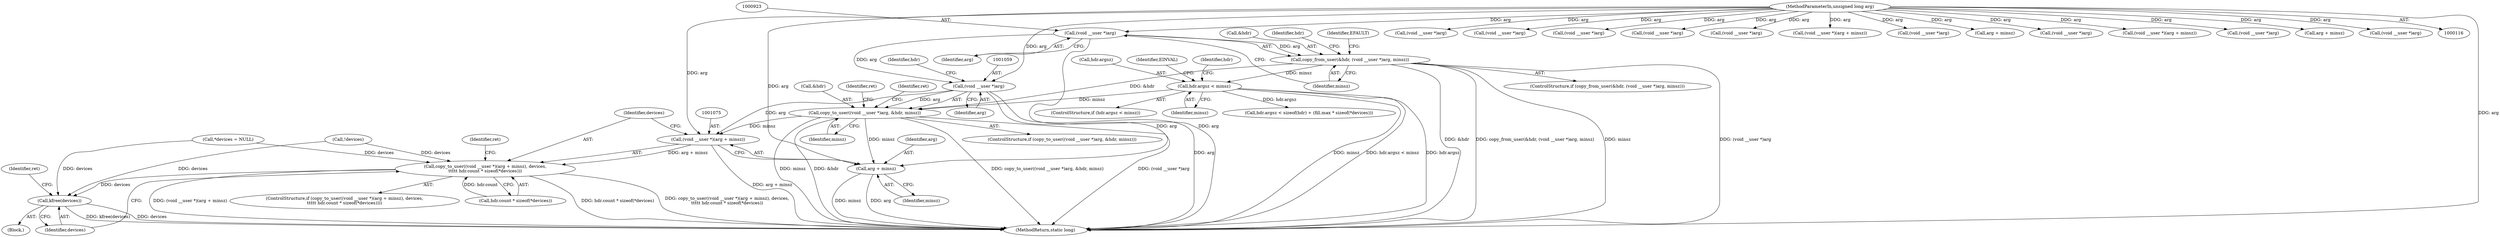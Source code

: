 digraph "0_linux_05692d7005a364add85c6e25a6c4447ce08f913a@API" {
"1001057" [label="(Call,copy_to_user((void __user *)arg, &hdr, minsz))"];
"1001058" [label="(Call,(void __user *)arg)"];
"1000922" [label="(Call,(void __user *)arg)"];
"1000119" [label="(MethodParameterIn,unsigned long arg)"];
"1000919" [label="(Call,copy_from_user(&hdr, (void __user *)arg, minsz))"];
"1000930" [label="(Call,hdr.argsz < minsz)"];
"1001074" [label="(Call,(void __user *)(arg + minsz))"];
"1001073" [label="(Call,copy_to_user((void __user *)(arg + minsz), devices,\n\t\t\t\t\t hdr.count * sizeof(*devices)))"];
"1001091" [label="(Call,kfree(devices))"];
"1001076" [label="(Call,arg + minsz)"];
"1000716" [label="(Call,(void __user *)arg)"];
"1000918" [label="(ControlStructure,if (copy_from_user(&hdr, (void __user *)arg, minsz)))"];
"1000928" [label="(Identifier,EFAULT)"];
"1001091" [label="(Call,kfree(devices))"];
"1001077" [label="(Identifier,arg)"];
"1000907" [label="(Call,*devices = NULL)"];
"1001079" [label="(Identifier,devices)"];
"1000931" [label="(Call,hdr.argsz)"];
"1001078" [label="(Identifier,minsz)"];
"1000609" [label="(Call,(void __user *)arg)"];
"1000929" [label="(ControlStructure,if (hdr.argsz < minsz))"];
"1000686" [label="(Call,(void __user *)arg)"];
"1001122" [label="(Call,(void __user *)arg)"];
"1000136" [label="(Call,(void __user *)arg)"];
"1000901" [label="(Block,)"];
"1000937" [label="(Identifier,EINVAL)"];
"1001057" [label="(Call,copy_to_user((void __user *)arg, &hdr, minsz))"];
"1000920" [label="(Call,&hdr)"];
"1000940" [label="(Identifier,hdr)"];
"1001094" [label="(Identifier,ret)"];
"1001380" [label="(MethodReturn,static long)"];
"1000832" [label="(Call,(void __user *)(arg + minsz))"];
"1001058" [label="(Call,(void __user *)arg)"];
"1000119" [label="(MethodParameterIn,unsigned long arg)"];
"1000934" [label="(Identifier,minsz)"];
"1001074" [label="(Call,(void __user *)(arg + minsz))"];
"1001070" [label="(Identifier,ret)"];
"1000589" [label="(Call,(void __user *)arg)"];
"1001073" [label="(Call,copy_to_user((void __user *)(arg + minsz), devices,\n\t\t\t\t\t hdr.count * sizeof(*devices)))"];
"1001072" [label="(ControlStructure,if (copy_to_user((void __user *)(arg + minsz), devices,\n\t\t\t\t\t hdr.count * sizeof(*devices))))"];
"1001060" [label="(Identifier,arg)"];
"1001056" [label="(ControlStructure,if (copy_to_user((void __user *)arg, &hdr, minsz)))"];
"1001092" [label="(Identifier,devices)"];
"1001080" [label="(Call,hdr.count * sizeof(*devices))"];
"1000834" [label="(Call,arg + minsz)"];
"1000557" [label="(Call,(void __user *)arg)"];
"1001229" [label="(Call,(void __user *)(arg + minsz))"];
"1000212" [label="(Call,(void __user *)arg)"];
"1000925" [label="(Identifier,minsz)"];
"1001231" [label="(Call,arg + minsz)"];
"1001088" [label="(Identifier,ret)"];
"1000930" [label="(Call,hdr.argsz < minsz)"];
"1001062" [label="(Identifier,hdr)"];
"1001061" [label="(Call,&hdr)"];
"1001065" [label="(Identifier,ret)"];
"1000922" [label="(Call,(void __user *)arg)"];
"1001063" [label="(Identifier,minsz)"];
"1000987" [label="(Call,hdr.argsz < sizeof(hdr) + (fill.max * sizeof(*devices)))"];
"1000919" [label="(Call,copy_from_user(&hdr, (void __user *)arg, minsz))"];
"1000924" [label="(Identifier,arg)"];
"1001025" [label="(Call,!devices)"];
"1000183" [label="(Call,(void __user *)arg)"];
"1000932" [label="(Identifier,hdr)"];
"1001076" [label="(Call,arg + minsz)"];
"1001057" -> "1001056"  [label="AST: "];
"1001057" -> "1001063"  [label="CFG: "];
"1001058" -> "1001057"  [label="AST: "];
"1001061" -> "1001057"  [label="AST: "];
"1001063" -> "1001057"  [label="AST: "];
"1001065" -> "1001057"  [label="CFG: "];
"1001070" -> "1001057"  [label="CFG: "];
"1001057" -> "1001380"  [label="DDG: &hdr"];
"1001057" -> "1001380"  [label="DDG: copy_to_user((void __user *)arg, &hdr, minsz)"];
"1001057" -> "1001380"  [label="DDG: (void __user *)arg"];
"1001057" -> "1001380"  [label="DDG: minsz"];
"1001058" -> "1001057"  [label="DDG: arg"];
"1000919" -> "1001057"  [label="DDG: &hdr"];
"1000930" -> "1001057"  [label="DDG: minsz"];
"1001057" -> "1001074"  [label="DDG: minsz"];
"1001057" -> "1001076"  [label="DDG: minsz"];
"1001058" -> "1001060"  [label="CFG: "];
"1001059" -> "1001058"  [label="AST: "];
"1001060" -> "1001058"  [label="AST: "];
"1001062" -> "1001058"  [label="CFG: "];
"1001058" -> "1001380"  [label="DDG: arg"];
"1000922" -> "1001058"  [label="DDG: arg"];
"1000119" -> "1001058"  [label="DDG: arg"];
"1001058" -> "1001074"  [label="DDG: arg"];
"1001058" -> "1001076"  [label="DDG: arg"];
"1000922" -> "1000919"  [label="AST: "];
"1000922" -> "1000924"  [label="CFG: "];
"1000923" -> "1000922"  [label="AST: "];
"1000924" -> "1000922"  [label="AST: "];
"1000925" -> "1000922"  [label="CFG: "];
"1000922" -> "1001380"  [label="DDG: arg"];
"1000922" -> "1000919"  [label="DDG: arg"];
"1000119" -> "1000922"  [label="DDG: arg"];
"1000119" -> "1000116"  [label="AST: "];
"1000119" -> "1001380"  [label="DDG: arg"];
"1000119" -> "1000136"  [label="DDG: arg"];
"1000119" -> "1000183"  [label="DDG: arg"];
"1000119" -> "1000212"  [label="DDG: arg"];
"1000119" -> "1000557"  [label="DDG: arg"];
"1000119" -> "1000589"  [label="DDG: arg"];
"1000119" -> "1000609"  [label="DDG: arg"];
"1000119" -> "1000686"  [label="DDG: arg"];
"1000119" -> "1000716"  [label="DDG: arg"];
"1000119" -> "1000832"  [label="DDG: arg"];
"1000119" -> "1000834"  [label="DDG: arg"];
"1000119" -> "1001074"  [label="DDG: arg"];
"1000119" -> "1001076"  [label="DDG: arg"];
"1000119" -> "1001122"  [label="DDG: arg"];
"1000119" -> "1001229"  [label="DDG: arg"];
"1000119" -> "1001231"  [label="DDG: arg"];
"1000919" -> "1000918"  [label="AST: "];
"1000919" -> "1000925"  [label="CFG: "];
"1000920" -> "1000919"  [label="AST: "];
"1000925" -> "1000919"  [label="AST: "];
"1000928" -> "1000919"  [label="CFG: "];
"1000932" -> "1000919"  [label="CFG: "];
"1000919" -> "1001380"  [label="DDG: &hdr"];
"1000919" -> "1001380"  [label="DDG: copy_from_user(&hdr, (void __user *)arg, minsz)"];
"1000919" -> "1001380"  [label="DDG: minsz"];
"1000919" -> "1001380"  [label="DDG: (void __user *)arg"];
"1000919" -> "1000930"  [label="DDG: minsz"];
"1000930" -> "1000929"  [label="AST: "];
"1000930" -> "1000934"  [label="CFG: "];
"1000931" -> "1000930"  [label="AST: "];
"1000934" -> "1000930"  [label="AST: "];
"1000937" -> "1000930"  [label="CFG: "];
"1000940" -> "1000930"  [label="CFG: "];
"1000930" -> "1001380"  [label="DDG: minsz"];
"1000930" -> "1001380"  [label="DDG: hdr.argsz < minsz"];
"1000930" -> "1001380"  [label="DDG: hdr.argsz"];
"1000930" -> "1000987"  [label="DDG: hdr.argsz"];
"1001074" -> "1001073"  [label="AST: "];
"1001074" -> "1001076"  [label="CFG: "];
"1001075" -> "1001074"  [label="AST: "];
"1001076" -> "1001074"  [label="AST: "];
"1001079" -> "1001074"  [label="CFG: "];
"1001074" -> "1001380"  [label="DDG: arg + minsz"];
"1001074" -> "1001073"  [label="DDG: arg + minsz"];
"1001073" -> "1001072"  [label="AST: "];
"1001073" -> "1001080"  [label="CFG: "];
"1001079" -> "1001073"  [label="AST: "];
"1001080" -> "1001073"  [label="AST: "];
"1001088" -> "1001073"  [label="CFG: "];
"1001092" -> "1001073"  [label="CFG: "];
"1001073" -> "1001380"  [label="DDG: (void __user *)(arg + minsz)"];
"1001073" -> "1001380"  [label="DDG: hdr.count * sizeof(*devices)"];
"1001073" -> "1001380"  [label="DDG: copy_to_user((void __user *)(arg + minsz), devices,\n\t\t\t\t\t hdr.count * sizeof(*devices))"];
"1000907" -> "1001073"  [label="DDG: devices"];
"1001025" -> "1001073"  [label="DDG: devices"];
"1001080" -> "1001073"  [label="DDG: hdr.count"];
"1001073" -> "1001091"  [label="DDG: devices"];
"1001091" -> "1000901"  [label="AST: "];
"1001091" -> "1001092"  [label="CFG: "];
"1001092" -> "1001091"  [label="AST: "];
"1001094" -> "1001091"  [label="CFG: "];
"1001091" -> "1001380"  [label="DDG: kfree(devices)"];
"1001091" -> "1001380"  [label="DDG: devices"];
"1000907" -> "1001091"  [label="DDG: devices"];
"1001025" -> "1001091"  [label="DDG: devices"];
"1001076" -> "1001078"  [label="CFG: "];
"1001077" -> "1001076"  [label="AST: "];
"1001078" -> "1001076"  [label="AST: "];
"1001076" -> "1001380"  [label="DDG: minsz"];
"1001076" -> "1001380"  [label="DDG: arg"];
}
